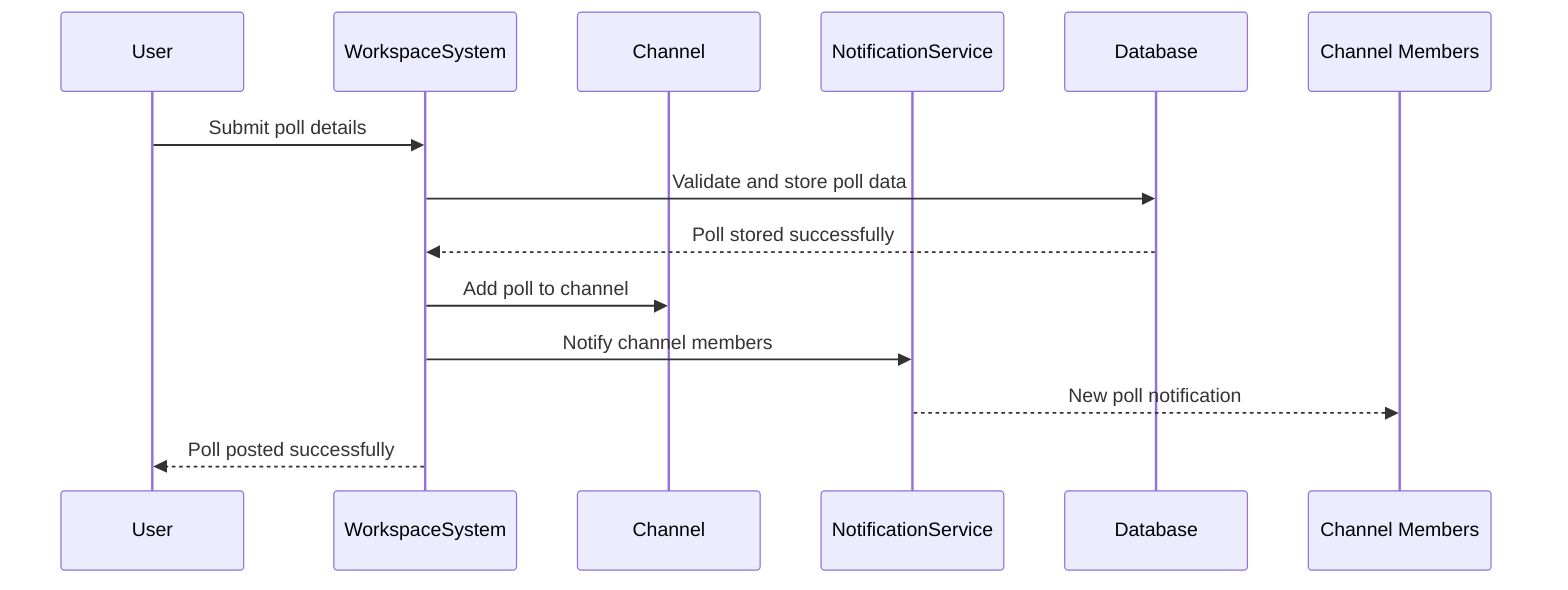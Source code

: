 sequenceDiagram
    participant User
    participant WorkspaceSystem
    participant Channel
    participant NotificationService
    participant Database

    User->>WorkspaceSystem: Submit poll details
    WorkspaceSystem->>Database: Validate and store poll data
    Database-->>WorkspaceSystem: Poll stored successfully
    WorkspaceSystem->>Channel: Add poll to channel
    WorkspaceSystem->>NotificationService: Notify channel members
    NotificationService-->>Channel Members: New poll notification
    WorkspaceSystem-->>User: Poll posted successfully